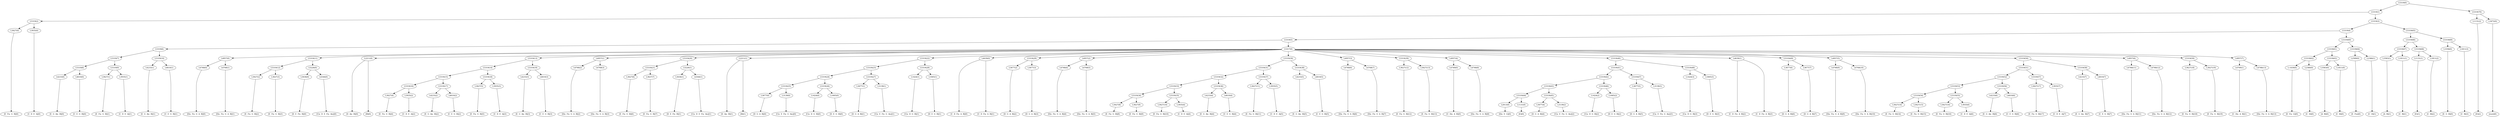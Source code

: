 digraph sample{
"L3627(0)"->"[E  Fis  G  B](0)"
"L3935(0)"->"[C  D  E  A](0)"
"L5319(2)"->"L3627(0)"
"L5319(2)"->"L3935(0)"
"L4233(0)"->"[E  G  Ais  B](0)"
"L4610(0)"->"[C  E  G  B](0)"
"L5319(8)"->"L4233(0)"
"L5319(8)"->"L4610(0)"
"L3627(1)"->"[E  Fis  G  B](1)"
"L3935(1)"->"[C  D  E  A](1)"
"L5319(9)"->"L3627(1)"
"L5319(9)"->"L3935(1)"
"L5319(7)"->"L5319(8)"
"L5319(7)"->"L5319(9)"
"L4233(1)"->"[E  G  Ais  B](1)"
"L4610(1)"->"[C  E  G  B](1)"
"L5319(10)"->"L4233(1)"
"L5319(10)"->"L4610(1)"
"L5319(6)"->"L5319(7)"
"L5319(6)"->"L5319(10)"
"L4768(0)"->"[Dis  Fis  G  A  B](0)"
"L4768(1)"->"[Dis  Fis  G  A  B](1)"
"L4957(0)"->"L4768(0)"
"L4957(0)"->"L4768(1)"
"L3627(2)"->"[E  Fis  G  B](2)"
"L3627(3)"->"[E  Fis  G  B](3)"
"L5319(12)"->"L3627(2)"
"L5319(12)"->"L3627(3)"
"L3636(0)"->"[D  E  Fis  B](0)"
"L4344(0)"->"[Cis  D  E  Fis  Ais](0)"
"L5226(0)"->"L3636(0)"
"L5226(0)"->"L4344(0)"
"L5319(11)"->"L5319(12)"
"L5319(11)"->"L5226(0)"
"L2211(0)"->"[D  Ais  B](0)"
"L2211(0)"->"[B](0)"
"L3627(4)"->"[E  Fis  G  B](4)"
"L3935(2)"->"[C  D  E  A](2)"
"L5319(16)"->"L3627(4)"
"L5319(16)"->"L3935(2)"
"L4233(2)"->"[E  G  Ais  B](2)"
"L4610(2)"->"[C  E  G  B](2)"
"L5319(17)"->"L4233(2)"
"L5319(17)"->"L4610(2)"
"L5319(15)"->"L5319(16)"
"L5319(15)"->"L5319(17)"
"L3627(5)"->"[E  Fis  G  B](5)"
"L3935(3)"->"[C  D  E  A](3)"
"L5319(18)"->"L3627(5)"
"L5319(18)"->"L3935(3)"
"L5319(14)"->"L5319(15)"
"L5319(14)"->"L5319(18)"
"L4233(3)"->"[E  G  Ais  B](3)"
"L4610(3)"->"[C  E  G  B](3)"
"L5319(19)"->"L4233(3)"
"L5319(19)"->"L4610(3)"
"L5319(13)"->"L5319(14)"
"L5319(13)"->"L5319(19)"
"L4768(2)"->"[Dis  Fis  G  A  B](2)"
"L4768(3)"->"[Dis  Fis  G  A  B](3)"
"L4957(1)"->"L4768(2)"
"L4957(1)"->"L4768(3)"
"L3627(6)"->"[E  Fis  G  B](6)"
"L3627(7)"->"[E  Fis  G  B](7)"
"L5319(21)"->"L3627(6)"
"L5319(21)"->"L3627(7)"
"L3636(1)"->"[D  E  Fis  B](1)"
"L4344(1)"->"[Cis  D  E  Fis  Ais](1)"
"L5226(1)"->"L3636(1)"
"L5226(1)"->"L4344(1)"
"L5319(20)"->"L5319(21)"
"L5319(20)"->"L5226(1)"
"L2211(1)"->"[D  Ais  B](1)"
"L2211(1)"->"[B](1)"
"L3677(0)"->"[D  G  A  B](0)"
"L3139(0)"->"[Cis  E  Fis  G  Ais](0)"
"L5319(25)"->"L3677(0)"
"L5319(25)"->"L3139(0)"
"L1424(0)"->"[Cis  D  G  B](0)"
"L1665(0)"->"[D  E  G  B](0)"
"L5319(26)"->"L1424(0)"
"L5319(26)"->"L1665(0)"
"L5319(24)"->"L5319(25)"
"L5319(24)"->"L5319(26)"
"L3677(1)"->"[D  G  A  B](1)"
"L3139(1)"->"[Cis  E  Fis  G  Ais](1)"
"L5319(27)"->"L3677(1)"
"L5319(27)"->"L3139(1)"
"L5319(23)"->"L5319(24)"
"L5319(23)"->"L5319(27)"
"L1424(1)"->"[Cis  D  G  B](1)"
"L1665(1)"->"[D  E  G  B](1)"
"L5319(28)"->"L1424(1)"
"L5319(28)"->"L1665(1)"
"L5319(22)"->"L5319(23)"
"L5319(22)"->"L5319(28)"
"L4639(0)"->"[C  D  Fis  A  B](0)"
"L4639(0)"->"[C  D  Fis  A  B](1)"
"L3677(2)"->"[D  G  A  B](2)"
"L3677(3)"->"[D  G  A  B](3)"
"L5319(29)"->"L3677(2)"
"L5319(29)"->"L3677(3)"
"L4768(4)"->"[Dis  Fis  G  A  B](4)"
"L4768(5)"->"[Dis  Fis  G  A  B](5)"
"L4957(2)"->"L4768(4)"
"L4957(2)"->"L4768(5)"
"L3627(8)"->"[E  Fis  G  B](8)"
"L3627(9)"->"[E  Fis  G  B](9)"
"L5319(34)"->"L3627(8)"
"L5319(34)"->"L3627(9)"
"L3627(10)"->"[E  Fis  G  B](10)"
"L3935(4)"->"[C  D  E  A](4)"
"L5319(35)"->"L3627(10)"
"L5319(35)"->"L3935(4)"
"L5319(33)"->"L5319(34)"
"L5319(33)"->"L5319(35)"
"L4233(4)"->"[E  G  Ais  B](4)"
"L4610(4)"->"[C  E  G  B](4)"
"L5319(36)"->"L4233(4)"
"L5319(36)"->"L4610(4)"
"L5319(32)"->"L5319(33)"
"L5319(32)"->"L5319(36)"
"L3627(11)"->"[E  Fis  G  B](11)"
"L3935(5)"->"[C  D  E  A](5)"
"L5319(37)"->"L3627(11)"
"L5319(37)"->"L3935(5)"
"L5319(31)"->"L5319(32)"
"L5319(31)"->"L5319(37)"
"L4233(5)"->"[E  G  Ais  B](5)"
"L4610(5)"->"[C  E  G  B](5)"
"L5319(38)"->"L4233(5)"
"L5319(38)"->"L4610(5)"
"L5319(30)"->"L5319(31)"
"L5319(30)"->"L5319(38)"
"L4768(6)"->"[Dis  Fis  G  A  B](6)"
"L4768(7)"->"[Dis  Fis  G  A  B](7)"
"L4957(3)"->"L4768(6)"
"L4957(3)"->"L4768(7)"
"L3627(12)"->"[E  Fis  G  B](12)"
"L3627(13)"->"[E  Fis  G  B](13)"
"L5319(39)"->"L3627(12)"
"L5319(39)"->"L3627(13)"
"L4769(0)"->"[C  Dis  A  B](0)"
"L4768(8)"->"[Dis  Fis  G  A  B](8)"
"L4957(4)"->"L4769(0)"
"L4957(4)"->"L4768(8)"
"L2013(0)"->"[Dis  E  G](0)"
"L1131(0)"->"[E](0)"
"L5319(44)"->"L2013(0)"
"L5319(44)"->"L1131(0)"
"L3677(4)"->"[D  G  A  B](4)"
"L3139(2)"->"[Cis  E  Fis  G  Ais](2)"
"L5319(45)"->"L3677(4)"
"L5319(45)"->"L3139(2)"
"L5319(43)"->"L5319(44)"
"L5319(43)"->"L5319(45)"
"L1424(2)"->"[Cis  D  G  B](2)"
"L1665(2)"->"[D  E  G  B](2)"
"L5319(46)"->"L1424(2)"
"L5319(46)"->"L1665(2)"
"L5319(42)"->"L5319(43)"
"L5319(42)"->"L5319(46)"
"L3677(5)"->"[D  G  A  B](5)"
"L3139(3)"->"[Cis  E  Fis  G  Ais](3)"
"L5319(47)"->"L3677(5)"
"L5319(47)"->"L3139(3)"
"L5319(41)"->"L5319(42)"
"L5319(41)"->"L5319(47)"
"L1424(3)"->"[Cis  D  G  B](3)"
"L1665(3)"->"[D  E  G  B](3)"
"L5319(48)"->"L1424(3)"
"L5319(48)"->"L1665(3)"
"L5319(40)"->"L5319(41)"
"L5319(40)"->"L5319(48)"
"L4639(1)"->"[C  D  Fis  A  B](2)"
"L4639(1)"->"[C  D  Fis  A  B](3)"
"L3677(6)"->"[D  G  A  B](6)"
"L3677(7)"->"[D  G  A  B](7)"
"L5319(49)"->"L3677(6)"
"L5319(49)"->"L3677(7)"
"L4768(9)"->"[Dis  Fis  G  A  B](9)"
"L4768(10)"->"[Dis  Fis  G  A  B](10)"
"L4957(5)"->"L4768(9)"
"L4957(5)"->"L4768(10)"
"L3627(14)"->"[E  Fis  G  B](14)"
"L3627(15)"->"[E  Fis  G  B](15)"
"L5319(54)"->"L3627(14)"
"L5319(54)"->"L3627(15)"
"L3627(16)"->"[E  Fis  G  B](16)"
"L3935(6)"->"[C  D  E  A](6)"
"L5319(55)"->"L3627(16)"
"L5319(55)"->"L3935(6)"
"L5319(53)"->"L5319(54)"
"L5319(53)"->"L5319(55)"
"L4233(6)"->"[E  G  Ais  B](6)"
"L4610(6)"->"[C  E  G  B](6)"
"L5319(56)"->"L4233(6)"
"L5319(56)"->"L4610(6)"
"L5319(52)"->"L5319(53)"
"L5319(52)"->"L5319(56)"
"L3627(17)"->"[E  Fis  G  B](17)"
"L3935(7)"->"[C  D  E  A](7)"
"L5319(57)"->"L3627(17)"
"L5319(57)"->"L3935(7)"
"L5319(51)"->"L5319(52)"
"L5319(51)"->"L5319(57)"
"L4233(7)"->"[E  G  Ais  B](7)"
"L4610(7)"->"[C  E  G  B](7)"
"L5319(58)"->"L4233(7)"
"L5319(58)"->"L4610(7)"
"L5319(50)"->"L5319(51)"
"L5319(50)"->"L5319(58)"
"L4768(11)"->"[Dis  Fis  G  A  B](11)"
"L4768(12)"->"[Dis  Fis  G  A  B](12)"
"L4957(6)"->"L4768(11)"
"L4957(6)"->"L4768(12)"
"L3627(18)"->"[E  Fis  G  B](18)"
"L3627(19)"->"[E  Fis  G  B](19)"
"L5319(59)"->"L3627(18)"
"L5319(59)"->"L3627(19)"
"L4769(1)"->"[C  Dis  A  B](1)"
"L4768(13)"->"[Dis  Fis  G  A  B](13)"
"L4957(7)"->"L4769(1)"
"L4957(7)"->"L4768(13)"
"L5317(0)"->"L4957(0)"
"L5317(0)"->"L5319(11)"
"L5317(0)"->"L2211(0)"
"L5317(0)"->"L5319(13)"
"L5317(0)"->"L4957(1)"
"L5317(0)"->"L5319(20)"
"L5317(0)"->"L2211(1)"
"L5317(0)"->"L5319(22)"
"L5317(0)"->"L4639(0)"
"L5317(0)"->"L5319(29)"
"L5317(0)"->"L4957(2)"
"L5317(0)"->"L5319(30)"
"L5317(0)"->"L4957(3)"
"L5317(0)"->"L5319(39)"
"L5317(0)"->"L4957(4)"
"L5317(0)"->"L5319(40)"
"L5317(0)"->"L4639(1)"
"L5317(0)"->"L5319(49)"
"L5317(0)"->"L4957(5)"
"L5317(0)"->"L5319(50)"
"L5317(0)"->"L4957(6)"
"L5317(0)"->"L5319(59)"
"L5317(0)"->"L4957(7)"
"L5319(5)"->"L5319(6)"
"L5319(5)"->"L5317(0)"
"L-1430(0)"->"[E  Fis  G](0)"
"L2366(0)"->"[C  D](0)"
"L5319(62)"->"L-1430(0)"
"L5319(62)"->"L2366(0)"
"L3583(0)"->"[A  B](0)"
"L1811(0)"->"[C  B](0)"
"L5319(63)"->"L3583(0)"
"L5319(63)"->"L1811(0)"
"L5319(61)"->"L5319(62)"
"L5319(61)"->"L5319(63)"
"L2589(0)"->"[E  Fis](0)"
"L2366(1)"->"[C  D](1)"
"L5319(64)"->"L2589(0)"
"L5319(64)"->"L2366(1)"
"L5319(60)"->"L5319(61)"
"L5319(60)"->"L5319(64)"
"L5319(4)"->"L5319(5)"
"L5319(4)"->"L5319(60)"
"L3583(1)"->"[A  B](1)"
"L1811(1)"->"[C  B](1)"
"L5319(67)"->"L3583(1)"
"L5319(67)"->"L1811(1)"
"L1131(1)"->"[E](1)"
"L1811(2)"->"[C  B](2)"
"L5319(68)"->"L1131(1)"
"L5319(68)"->"L1811(2)"
"L5319(66)"->"L5319(67)"
"L5319(66)"->"L5319(68)"
"L3358(0)"->"[E  G  B](0)"
"L1811(3)"->"[C  B](3)"
"L5319(69)"->"L3358(0)"
"L5319(69)"->"L1811(3)"
"L5319(65)"->"L5319(66)"
"L5319(65)"->"L5319(69)"
"L5319(3)"->"L5319(4)"
"L5319(3)"->"L5319(65)"
"L5319(1)"->"L5319(2)"
"L5319(1)"->"L5319(3)"
"L1131(2)"->"[E](2)"
"L3472(0)"->"[rest](0)"
"L5319(70)"->"L1131(2)"
"L5319(70)"->"L3472(0)"
"L5319(0)"->"L5319(1)"
"L5319(0)"->"L5319(70)"
{rank = min; "L5319(0)"}
{rank = same; "L5319(1)"; "L5319(70)";}
{rank = same; "L5319(2)"; "L5319(3)"; "L1131(2)"; "L3472(0)";}
{rank = same; "L3627(0)"; "L3935(0)"; "L5319(4)"; "L5319(65)";}
{rank = same; "L5319(5)"; "L5319(60)"; "L5319(66)"; "L5319(69)";}
{rank = same; "L5319(6)"; "L5317(0)"; "L5319(61)"; "L5319(64)"; "L5319(67)"; "L5319(68)"; "L3358(0)"; "L1811(3)";}
{rank = same; "L5319(7)"; "L5319(10)"; "L4957(0)"; "L5319(11)"; "L2211(0)"; "L5319(13)"; "L4957(1)"; "L5319(20)"; "L2211(1)"; "L5319(22)"; "L4639(0)"; "L5319(29)"; "L4957(2)"; "L5319(30)"; "L4957(3)"; "L5319(39)"; "L4957(4)"; "L5319(40)"; "L4639(1)"; "L5319(49)"; "L4957(5)"; "L5319(50)"; "L4957(6)"; "L5319(59)"; "L4957(7)"; "L5319(62)"; "L5319(63)"; "L2589(0)"; "L2366(1)"; "L3583(1)"; "L1811(1)"; "L1131(1)"; "L1811(2)";}
{rank = same; "L5319(8)"; "L5319(9)"; "L4233(1)"; "L4610(1)"; "L4768(0)"; "L4768(1)"; "L5319(12)"; "L5226(0)"; "L5319(14)"; "L5319(19)"; "L4768(2)"; "L4768(3)"; "L5319(21)"; "L5226(1)"; "L5319(23)"; "L5319(28)"; "L3677(2)"; "L3677(3)"; "L4768(4)"; "L4768(5)"; "L5319(31)"; "L5319(38)"; "L4768(6)"; "L4768(7)"; "L3627(12)"; "L3627(13)"; "L4769(0)"; "L4768(8)"; "L5319(41)"; "L5319(48)"; "L3677(6)"; "L3677(7)"; "L4768(9)"; "L4768(10)"; "L5319(51)"; "L5319(58)"; "L4768(11)"; "L4768(12)"; "L3627(18)"; "L3627(19)"; "L4769(1)"; "L4768(13)"; "L-1430(0)"; "L2366(0)"; "L3583(0)"; "L1811(0)";}
{rank = same; "L4233(0)"; "L4610(0)"; "L3627(1)"; "L3935(1)"; "L3627(2)"; "L3627(3)"; "L3636(0)"; "L4344(0)"; "L5319(15)"; "L5319(18)"; "L4233(3)"; "L4610(3)"; "L3627(6)"; "L3627(7)"; "L3636(1)"; "L4344(1)"; "L5319(24)"; "L5319(27)"; "L1424(1)"; "L1665(1)"; "L5319(32)"; "L5319(37)"; "L4233(5)"; "L4610(5)"; "L5319(42)"; "L5319(47)"; "L1424(3)"; "L1665(3)"; "L5319(52)"; "L5319(57)"; "L4233(7)"; "L4610(7)";}
{rank = same; "L5319(16)"; "L5319(17)"; "L3627(5)"; "L3935(3)"; "L5319(25)"; "L5319(26)"; "L3677(1)"; "L3139(1)"; "L5319(33)"; "L5319(36)"; "L3627(11)"; "L3935(5)"; "L5319(43)"; "L5319(46)"; "L3677(5)"; "L3139(3)"; "L5319(53)"; "L5319(56)"; "L3627(17)"; "L3935(7)";}
{rank = same; "L3627(4)"; "L3935(2)"; "L4233(2)"; "L4610(2)"; "L3677(0)"; "L3139(0)"; "L1424(0)"; "L1665(0)"; "L5319(34)"; "L5319(35)"; "L4233(4)"; "L4610(4)"; "L5319(44)"; "L5319(45)"; "L1424(2)"; "L1665(2)"; "L5319(54)"; "L5319(55)"; "L4233(6)"; "L4610(6)";}
{rank = same; "L3627(8)"; "L3627(9)"; "L3627(10)"; "L3935(4)"; "L2013(0)"; "L1131(0)"; "L3677(4)"; "L3139(2)"; "L3627(14)"; "L3627(15)"; "L3627(16)"; "L3935(6)";}
{rank = max; "[A  B](0)"; "[A  B](1)"; "[B](0)"; "[B](1)"; "[C  B](0)"; "[C  B](1)"; "[C  B](2)"; "[C  B](3)"; "[C  D  E  A](0)"; "[C  D  E  A](1)"; "[C  D  E  A](2)"; "[C  D  E  A](3)"; "[C  D  E  A](4)"; "[C  D  E  A](5)"; "[C  D  E  A](6)"; "[C  D  E  A](7)"; "[C  D  Fis  A  B](0)"; "[C  D  Fis  A  B](1)"; "[C  D  Fis  A  B](2)"; "[C  D  Fis  A  B](3)"; "[C  D](0)"; "[C  D](1)"; "[C  Dis  A  B](0)"; "[C  Dis  A  B](1)"; "[C  E  G  B](0)"; "[C  E  G  B](1)"; "[C  E  G  B](2)"; "[C  E  G  B](3)"; "[C  E  G  B](4)"; "[C  E  G  B](5)"; "[C  E  G  B](6)"; "[C  E  G  B](7)"; "[Cis  D  E  Fis  Ais](0)"; "[Cis  D  E  Fis  Ais](1)"; "[Cis  D  G  B](0)"; "[Cis  D  G  B](1)"; "[Cis  D  G  B](2)"; "[Cis  D  G  B](3)"; "[Cis  E  Fis  G  Ais](0)"; "[Cis  E  Fis  G  Ais](1)"; "[Cis  E  Fis  G  Ais](2)"; "[Cis  E  Fis  G  Ais](3)"; "[D  Ais  B](0)"; "[D  Ais  B](1)"; "[D  E  Fis  B](0)"; "[D  E  Fis  B](1)"; "[D  E  G  B](0)"; "[D  E  G  B](1)"; "[D  E  G  B](2)"; "[D  E  G  B](3)"; "[D  G  A  B](0)"; "[D  G  A  B](1)"; "[D  G  A  B](2)"; "[D  G  A  B](3)"; "[D  G  A  B](4)"; "[D  G  A  B](5)"; "[D  G  A  B](6)"; "[D  G  A  B](7)"; "[Dis  E  G](0)"; "[Dis  Fis  G  A  B](0)"; "[Dis  Fis  G  A  B](1)"; "[Dis  Fis  G  A  B](10)"; "[Dis  Fis  G  A  B](11)"; "[Dis  Fis  G  A  B](12)"; "[Dis  Fis  G  A  B](13)"; "[Dis  Fis  G  A  B](2)"; "[Dis  Fis  G  A  B](3)"; "[Dis  Fis  G  A  B](4)"; "[Dis  Fis  G  A  B](5)"; "[Dis  Fis  G  A  B](6)"; "[Dis  Fis  G  A  B](7)"; "[Dis  Fis  G  A  B](8)"; "[Dis  Fis  G  A  B](9)"; "[E  Fis  G  B](0)"; "[E  Fis  G  B](1)"; "[E  Fis  G  B](10)"; "[E  Fis  G  B](11)"; "[E  Fis  G  B](12)"; "[E  Fis  G  B](13)"; "[E  Fis  G  B](14)"; "[E  Fis  G  B](15)"; "[E  Fis  G  B](16)"; "[E  Fis  G  B](17)"; "[E  Fis  G  B](18)"; "[E  Fis  G  B](19)"; "[E  Fis  G  B](2)"; "[E  Fis  G  B](3)"; "[E  Fis  G  B](4)"; "[E  Fis  G  B](5)"; "[E  Fis  G  B](6)"; "[E  Fis  G  B](7)"; "[E  Fis  G  B](8)"; "[E  Fis  G  B](9)"; "[E  Fis  G](0)"; "[E  Fis](0)"; "[E  G  Ais  B](0)"; "[E  G  Ais  B](1)"; "[E  G  Ais  B](2)"; "[E  G  Ais  B](3)"; "[E  G  Ais  B](4)"; "[E  G  Ais  B](5)"; "[E  G  Ais  B](6)"; "[E  G  Ais  B](7)"; "[E  G  B](0)"; "[E](0)"; "[E](1)"; "[E](2)"; "[rest](0)";}
}